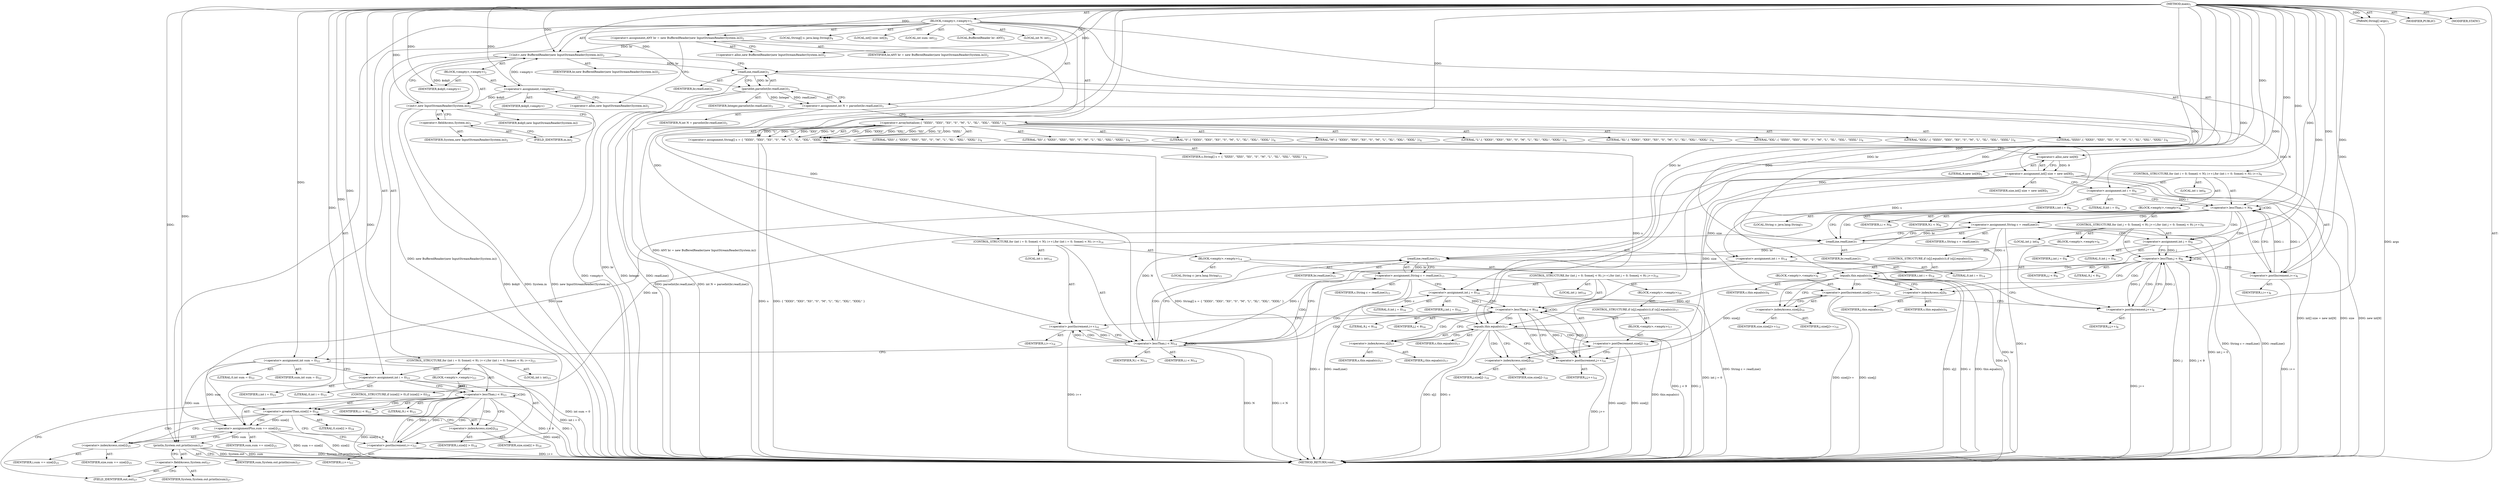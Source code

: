 digraph "main" {  
"19" [label = <(METHOD,main)<SUB>1</SUB>> ]
"20" [label = <(PARAM,String[] args)<SUB>1</SUB>> ]
"21" [label = <(BLOCK,&lt;empty&gt;,&lt;empty&gt;)<SUB>1</SUB>> ]
"4" [label = <(LOCAL,BufferedReader br: ANY)<SUB>2</SUB>> ]
"22" [label = <(&lt;operator&gt;.assignment,ANY br = new BufferedReader(new InputStreamReader(System.in)))<SUB>2</SUB>> ]
"23" [label = <(IDENTIFIER,br,ANY br = new BufferedReader(new InputStreamReader(System.in)))<SUB>2</SUB>> ]
"24" [label = <(&lt;operator&gt;.alloc,new BufferedReader(new InputStreamReader(System.in)))<SUB>2</SUB>> ]
"25" [label = <(&lt;init&gt;,new BufferedReader(new InputStreamReader(System.in)))<SUB>2</SUB>> ]
"3" [label = <(IDENTIFIER,br,new BufferedReader(new InputStreamReader(System.in)))<SUB>2</SUB>> ]
"26" [label = <(BLOCK,&lt;empty&gt;,&lt;empty&gt;)<SUB>2</SUB>> ]
"27" [label = <(&lt;operator&gt;.assignment,&lt;empty&gt;)> ]
"28" [label = <(IDENTIFIER,$obj0,&lt;empty&gt;)> ]
"29" [label = <(&lt;operator&gt;.alloc,new InputStreamReader(System.in))<SUB>2</SUB>> ]
"30" [label = <(&lt;init&gt;,new InputStreamReader(System.in))<SUB>2</SUB>> ]
"31" [label = <(IDENTIFIER,$obj0,new InputStreamReader(System.in))> ]
"32" [label = <(&lt;operator&gt;.fieldAccess,System.in)<SUB>2</SUB>> ]
"33" [label = <(IDENTIFIER,System,new InputStreamReader(System.in))<SUB>2</SUB>> ]
"34" [label = <(FIELD_IDENTIFIER,in,in)<SUB>2</SUB>> ]
"35" [label = <(IDENTIFIER,$obj0,&lt;empty&gt;)> ]
"36" [label = <(LOCAL,int N: int)<SUB>3</SUB>> ]
"37" [label = <(&lt;operator&gt;.assignment,int N = parseInt(br.readLine()))<SUB>3</SUB>> ]
"38" [label = <(IDENTIFIER,N,int N = parseInt(br.readLine()))<SUB>3</SUB>> ]
"39" [label = <(parseInt,parseInt(br.readLine()))<SUB>3</SUB>> ]
"40" [label = <(IDENTIFIER,Integer,parseInt(br.readLine()))<SUB>3</SUB>> ]
"41" [label = <(readLine,readLine())<SUB>3</SUB>> ]
"42" [label = <(IDENTIFIER,br,readLine())<SUB>3</SUB>> ]
"43" [label = <(LOCAL,String[] s: java.lang.String[])<SUB>4</SUB>> ]
"44" [label = <(&lt;operator&gt;.assignment,String[] s = { &quot;XXXS&quot;, &quot;XXS&quot;, &quot;XS&quot;, &quot;S&quot;, &quot;M&quot;, &quot;L&quot;, &quot;XL&quot;, &quot;XXL&quot;, &quot;XXXL&quot; })<SUB>4</SUB>> ]
"45" [label = <(IDENTIFIER,s,String[] s = { &quot;XXXS&quot;, &quot;XXS&quot;, &quot;XS&quot;, &quot;S&quot;, &quot;M&quot;, &quot;L&quot;, &quot;XL&quot;, &quot;XXL&quot;, &quot;XXXL&quot; })<SUB>4</SUB>> ]
"46" [label = <(&lt;operator&gt;.arrayInitializer,{ &quot;XXXS&quot;, &quot;XXS&quot;, &quot;XS&quot;, &quot;S&quot;, &quot;M&quot;, &quot;L&quot;, &quot;XL&quot;, &quot;XXL&quot;, &quot;XXXL&quot; })<SUB>4</SUB>> ]
"47" [label = <(LITERAL,&quot;XXXS&quot;,{ &quot;XXXS&quot;, &quot;XXS&quot;, &quot;XS&quot;, &quot;S&quot;, &quot;M&quot;, &quot;L&quot;, &quot;XL&quot;, &quot;XXL&quot;, &quot;XXXL&quot; })<SUB>4</SUB>> ]
"48" [label = <(LITERAL,&quot;XXS&quot;,{ &quot;XXXS&quot;, &quot;XXS&quot;, &quot;XS&quot;, &quot;S&quot;, &quot;M&quot;, &quot;L&quot;, &quot;XL&quot;, &quot;XXL&quot;, &quot;XXXL&quot; })<SUB>4</SUB>> ]
"49" [label = <(LITERAL,&quot;XS&quot;,{ &quot;XXXS&quot;, &quot;XXS&quot;, &quot;XS&quot;, &quot;S&quot;, &quot;M&quot;, &quot;L&quot;, &quot;XL&quot;, &quot;XXL&quot;, &quot;XXXL&quot; })<SUB>4</SUB>> ]
"50" [label = <(LITERAL,&quot;S&quot;,{ &quot;XXXS&quot;, &quot;XXS&quot;, &quot;XS&quot;, &quot;S&quot;, &quot;M&quot;, &quot;L&quot;, &quot;XL&quot;, &quot;XXL&quot;, &quot;XXXL&quot; })<SUB>4</SUB>> ]
"51" [label = <(LITERAL,&quot;M&quot;,{ &quot;XXXS&quot;, &quot;XXS&quot;, &quot;XS&quot;, &quot;S&quot;, &quot;M&quot;, &quot;L&quot;, &quot;XL&quot;, &quot;XXL&quot;, &quot;XXXL&quot; })<SUB>4</SUB>> ]
"52" [label = <(LITERAL,&quot;L&quot;,{ &quot;XXXS&quot;, &quot;XXS&quot;, &quot;XS&quot;, &quot;S&quot;, &quot;M&quot;, &quot;L&quot;, &quot;XL&quot;, &quot;XXL&quot;, &quot;XXXL&quot; })<SUB>4</SUB>> ]
"53" [label = <(LITERAL,&quot;XL&quot;,{ &quot;XXXS&quot;, &quot;XXS&quot;, &quot;XS&quot;, &quot;S&quot;, &quot;M&quot;, &quot;L&quot;, &quot;XL&quot;, &quot;XXL&quot;, &quot;XXXL&quot; })<SUB>4</SUB>> ]
"54" [label = <(LITERAL,&quot;XXL&quot;,{ &quot;XXXS&quot;, &quot;XXS&quot;, &quot;XS&quot;, &quot;S&quot;, &quot;M&quot;, &quot;L&quot;, &quot;XL&quot;, &quot;XXL&quot;, &quot;XXXL&quot; })<SUB>4</SUB>> ]
"55" [label = <(LITERAL,&quot;XXXL&quot;,{ &quot;XXXS&quot;, &quot;XXS&quot;, &quot;XS&quot;, &quot;S&quot;, &quot;M&quot;, &quot;L&quot;, &quot;XL&quot;, &quot;XXL&quot;, &quot;XXXL&quot; })<SUB>4</SUB>> ]
"56" [label = <(LOCAL,int[] size: int[])<SUB>5</SUB>> ]
"57" [label = <(&lt;operator&gt;.assignment,int[] size = new int[9])<SUB>5</SUB>> ]
"58" [label = <(IDENTIFIER,size,int[] size = new int[9])<SUB>5</SUB>> ]
"59" [label = <(&lt;operator&gt;.alloc,new int[9])> ]
"60" [label = <(LITERAL,9,new int[9])<SUB>5</SUB>> ]
"61" [label = <(CONTROL_STRUCTURE,for (int i = 0; Some(i &lt; N); i++),for (int i = 0; Some(i &lt; N); i++))<SUB>6</SUB>> ]
"62" [label = <(LOCAL,int i: int)<SUB>6</SUB>> ]
"63" [label = <(&lt;operator&gt;.assignment,int i = 0)<SUB>6</SUB>> ]
"64" [label = <(IDENTIFIER,i,int i = 0)<SUB>6</SUB>> ]
"65" [label = <(LITERAL,0,int i = 0)<SUB>6</SUB>> ]
"66" [label = <(&lt;operator&gt;.lessThan,i &lt; N)<SUB>6</SUB>> ]
"67" [label = <(IDENTIFIER,i,i &lt; N)<SUB>6</SUB>> ]
"68" [label = <(IDENTIFIER,N,i &lt; N)<SUB>6</SUB>> ]
"69" [label = <(&lt;operator&gt;.postIncrement,i++)<SUB>6</SUB>> ]
"70" [label = <(IDENTIFIER,i,i++)<SUB>6</SUB>> ]
"71" [label = <(BLOCK,&lt;empty&gt;,&lt;empty&gt;)<SUB>6</SUB>> ]
"72" [label = <(LOCAL,String c: java.lang.String)<SUB>7</SUB>> ]
"73" [label = <(&lt;operator&gt;.assignment,String c = readLine())<SUB>7</SUB>> ]
"74" [label = <(IDENTIFIER,c,String c = readLine())<SUB>7</SUB>> ]
"75" [label = <(readLine,readLine())<SUB>7</SUB>> ]
"76" [label = <(IDENTIFIER,br,readLine())<SUB>7</SUB>> ]
"77" [label = <(CONTROL_STRUCTURE,for (int j = 0; Some(j &lt; 9); j++),for (int j = 0; Some(j &lt; 9); j++))<SUB>8</SUB>> ]
"78" [label = <(LOCAL,int j: int)<SUB>8</SUB>> ]
"79" [label = <(&lt;operator&gt;.assignment,int j = 0)<SUB>8</SUB>> ]
"80" [label = <(IDENTIFIER,j,int j = 0)<SUB>8</SUB>> ]
"81" [label = <(LITERAL,0,int j = 0)<SUB>8</SUB>> ]
"82" [label = <(&lt;operator&gt;.lessThan,j &lt; 9)<SUB>8</SUB>> ]
"83" [label = <(IDENTIFIER,j,j &lt; 9)<SUB>8</SUB>> ]
"84" [label = <(LITERAL,9,j &lt; 9)<SUB>8</SUB>> ]
"85" [label = <(&lt;operator&gt;.postIncrement,j++)<SUB>8</SUB>> ]
"86" [label = <(IDENTIFIER,j,j++)<SUB>8</SUB>> ]
"87" [label = <(BLOCK,&lt;empty&gt;,&lt;empty&gt;)<SUB>8</SUB>> ]
"88" [label = <(CONTROL_STRUCTURE,if (s[j].equals(c)),if (s[j].equals(c)))<SUB>9</SUB>> ]
"89" [label = <(equals,this.equals(c))<SUB>9</SUB>> ]
"90" [label = <(&lt;operator&gt;.indexAccess,s[j])<SUB>9</SUB>> ]
"91" [label = <(IDENTIFIER,s,this.equals(c))<SUB>9</SUB>> ]
"92" [label = <(IDENTIFIER,j,this.equals(c))<SUB>9</SUB>> ]
"93" [label = <(IDENTIFIER,c,this.equals(c))<SUB>9</SUB>> ]
"94" [label = <(BLOCK,&lt;empty&gt;,&lt;empty&gt;)<SUB>9</SUB>> ]
"95" [label = <(&lt;operator&gt;.postIncrement,size[j]++)<SUB>10</SUB>> ]
"96" [label = <(&lt;operator&gt;.indexAccess,size[j])<SUB>10</SUB>> ]
"97" [label = <(IDENTIFIER,size,size[j]++)<SUB>10</SUB>> ]
"98" [label = <(IDENTIFIER,j,size[j]++)<SUB>10</SUB>> ]
"99" [label = <(CONTROL_STRUCTURE,for (int i = 0; Some(i &lt; N); i++),for (int i = 0; Some(i &lt; N); i++))<SUB>14</SUB>> ]
"100" [label = <(LOCAL,int i: int)<SUB>14</SUB>> ]
"101" [label = <(&lt;operator&gt;.assignment,int i = 0)<SUB>14</SUB>> ]
"102" [label = <(IDENTIFIER,i,int i = 0)<SUB>14</SUB>> ]
"103" [label = <(LITERAL,0,int i = 0)<SUB>14</SUB>> ]
"104" [label = <(&lt;operator&gt;.lessThan,i &lt; N)<SUB>14</SUB>> ]
"105" [label = <(IDENTIFIER,i,i &lt; N)<SUB>14</SUB>> ]
"106" [label = <(IDENTIFIER,N,i &lt; N)<SUB>14</SUB>> ]
"107" [label = <(&lt;operator&gt;.postIncrement,i++)<SUB>14</SUB>> ]
"108" [label = <(IDENTIFIER,i,i++)<SUB>14</SUB>> ]
"109" [label = <(BLOCK,&lt;empty&gt;,&lt;empty&gt;)<SUB>14</SUB>> ]
"110" [label = <(LOCAL,String c: java.lang.String)<SUB>15</SUB>> ]
"111" [label = <(&lt;operator&gt;.assignment,String c = readLine())<SUB>15</SUB>> ]
"112" [label = <(IDENTIFIER,c,String c = readLine())<SUB>15</SUB>> ]
"113" [label = <(readLine,readLine())<SUB>15</SUB>> ]
"114" [label = <(IDENTIFIER,br,readLine())<SUB>15</SUB>> ]
"115" [label = <(CONTROL_STRUCTURE,for (int j = 0; Some(j &lt; 9); j++),for (int j = 0; Some(j &lt; 9); j++))<SUB>16</SUB>> ]
"116" [label = <(LOCAL,int j: int)<SUB>16</SUB>> ]
"117" [label = <(&lt;operator&gt;.assignment,int j = 0)<SUB>16</SUB>> ]
"118" [label = <(IDENTIFIER,j,int j = 0)<SUB>16</SUB>> ]
"119" [label = <(LITERAL,0,int j = 0)<SUB>16</SUB>> ]
"120" [label = <(&lt;operator&gt;.lessThan,j &lt; 9)<SUB>16</SUB>> ]
"121" [label = <(IDENTIFIER,j,j &lt; 9)<SUB>16</SUB>> ]
"122" [label = <(LITERAL,9,j &lt; 9)<SUB>16</SUB>> ]
"123" [label = <(&lt;operator&gt;.postIncrement,j++)<SUB>16</SUB>> ]
"124" [label = <(IDENTIFIER,j,j++)<SUB>16</SUB>> ]
"125" [label = <(BLOCK,&lt;empty&gt;,&lt;empty&gt;)<SUB>16</SUB>> ]
"126" [label = <(CONTROL_STRUCTURE,if (s[j].equals(c)),if (s[j].equals(c)))<SUB>17</SUB>> ]
"127" [label = <(equals,this.equals(c))<SUB>17</SUB>> ]
"128" [label = <(&lt;operator&gt;.indexAccess,s[j])<SUB>17</SUB>> ]
"129" [label = <(IDENTIFIER,s,this.equals(c))<SUB>17</SUB>> ]
"130" [label = <(IDENTIFIER,j,this.equals(c))<SUB>17</SUB>> ]
"131" [label = <(IDENTIFIER,c,this.equals(c))<SUB>17</SUB>> ]
"132" [label = <(BLOCK,&lt;empty&gt;,&lt;empty&gt;)<SUB>17</SUB>> ]
"133" [label = <(&lt;operator&gt;.postDecrement,size[j]--)<SUB>18</SUB>> ]
"134" [label = <(&lt;operator&gt;.indexAccess,size[j])<SUB>18</SUB>> ]
"135" [label = <(IDENTIFIER,size,size[j]--)<SUB>18</SUB>> ]
"136" [label = <(IDENTIFIER,j,size[j]--)<SUB>18</SUB>> ]
"137" [label = <(LOCAL,int sum: int)<SUB>22</SUB>> ]
"138" [label = <(&lt;operator&gt;.assignment,int sum = 0)<SUB>22</SUB>> ]
"139" [label = <(IDENTIFIER,sum,int sum = 0)<SUB>22</SUB>> ]
"140" [label = <(LITERAL,0,int sum = 0)<SUB>22</SUB>> ]
"141" [label = <(CONTROL_STRUCTURE,for (int i = 0; Some(i &lt; 9); i++),for (int i = 0; Some(i &lt; 9); i++))<SUB>23</SUB>> ]
"142" [label = <(LOCAL,int i: int)<SUB>23</SUB>> ]
"143" [label = <(&lt;operator&gt;.assignment,int i = 0)<SUB>23</SUB>> ]
"144" [label = <(IDENTIFIER,i,int i = 0)<SUB>23</SUB>> ]
"145" [label = <(LITERAL,0,int i = 0)<SUB>23</SUB>> ]
"146" [label = <(&lt;operator&gt;.lessThan,i &lt; 9)<SUB>23</SUB>> ]
"147" [label = <(IDENTIFIER,i,i &lt; 9)<SUB>23</SUB>> ]
"148" [label = <(LITERAL,9,i &lt; 9)<SUB>23</SUB>> ]
"149" [label = <(&lt;operator&gt;.postIncrement,i++)<SUB>23</SUB>> ]
"150" [label = <(IDENTIFIER,i,i++)<SUB>23</SUB>> ]
"151" [label = <(BLOCK,&lt;empty&gt;,&lt;empty&gt;)<SUB>23</SUB>> ]
"152" [label = <(CONTROL_STRUCTURE,if (size[i] &gt; 0),if (size[i] &gt; 0))<SUB>24</SUB>> ]
"153" [label = <(&lt;operator&gt;.greaterThan,size[i] &gt; 0)<SUB>24</SUB>> ]
"154" [label = <(&lt;operator&gt;.indexAccess,size[i])<SUB>24</SUB>> ]
"155" [label = <(IDENTIFIER,size,size[i] &gt; 0)<SUB>24</SUB>> ]
"156" [label = <(IDENTIFIER,i,size[i] &gt; 0)<SUB>24</SUB>> ]
"157" [label = <(LITERAL,0,size[i] &gt; 0)<SUB>24</SUB>> ]
"158" [label = <(&lt;operator&gt;.assignmentPlus,sum += size[i])<SUB>25</SUB>> ]
"159" [label = <(IDENTIFIER,sum,sum += size[i])<SUB>25</SUB>> ]
"160" [label = <(&lt;operator&gt;.indexAccess,size[i])<SUB>25</SUB>> ]
"161" [label = <(IDENTIFIER,size,sum += size[i])<SUB>25</SUB>> ]
"162" [label = <(IDENTIFIER,i,sum += size[i])<SUB>25</SUB>> ]
"163" [label = <(println,System.out.println(sum))<SUB>27</SUB>> ]
"164" [label = <(&lt;operator&gt;.fieldAccess,System.out)<SUB>27</SUB>> ]
"165" [label = <(IDENTIFIER,System,System.out.println(sum))<SUB>27</SUB>> ]
"166" [label = <(FIELD_IDENTIFIER,out,out)<SUB>27</SUB>> ]
"167" [label = <(IDENTIFIER,sum,System.out.println(sum))<SUB>27</SUB>> ]
"168" [label = <(MODIFIER,PUBLIC)> ]
"169" [label = <(MODIFIER,STATIC)> ]
"170" [label = <(METHOD_RETURN,void)<SUB>1</SUB>> ]
  "19" -> "20"  [ label = "AST: "] 
  "19" -> "21"  [ label = "AST: "] 
  "19" -> "168"  [ label = "AST: "] 
  "19" -> "169"  [ label = "AST: "] 
  "19" -> "170"  [ label = "AST: "] 
  "21" -> "4"  [ label = "AST: "] 
  "21" -> "22"  [ label = "AST: "] 
  "21" -> "25"  [ label = "AST: "] 
  "21" -> "36"  [ label = "AST: "] 
  "21" -> "37"  [ label = "AST: "] 
  "21" -> "43"  [ label = "AST: "] 
  "21" -> "44"  [ label = "AST: "] 
  "21" -> "56"  [ label = "AST: "] 
  "21" -> "57"  [ label = "AST: "] 
  "21" -> "61"  [ label = "AST: "] 
  "21" -> "99"  [ label = "AST: "] 
  "21" -> "137"  [ label = "AST: "] 
  "21" -> "138"  [ label = "AST: "] 
  "21" -> "141"  [ label = "AST: "] 
  "21" -> "163"  [ label = "AST: "] 
  "22" -> "23"  [ label = "AST: "] 
  "22" -> "24"  [ label = "AST: "] 
  "25" -> "3"  [ label = "AST: "] 
  "25" -> "26"  [ label = "AST: "] 
  "26" -> "27"  [ label = "AST: "] 
  "26" -> "30"  [ label = "AST: "] 
  "26" -> "35"  [ label = "AST: "] 
  "27" -> "28"  [ label = "AST: "] 
  "27" -> "29"  [ label = "AST: "] 
  "30" -> "31"  [ label = "AST: "] 
  "30" -> "32"  [ label = "AST: "] 
  "32" -> "33"  [ label = "AST: "] 
  "32" -> "34"  [ label = "AST: "] 
  "37" -> "38"  [ label = "AST: "] 
  "37" -> "39"  [ label = "AST: "] 
  "39" -> "40"  [ label = "AST: "] 
  "39" -> "41"  [ label = "AST: "] 
  "41" -> "42"  [ label = "AST: "] 
  "44" -> "45"  [ label = "AST: "] 
  "44" -> "46"  [ label = "AST: "] 
  "46" -> "47"  [ label = "AST: "] 
  "46" -> "48"  [ label = "AST: "] 
  "46" -> "49"  [ label = "AST: "] 
  "46" -> "50"  [ label = "AST: "] 
  "46" -> "51"  [ label = "AST: "] 
  "46" -> "52"  [ label = "AST: "] 
  "46" -> "53"  [ label = "AST: "] 
  "46" -> "54"  [ label = "AST: "] 
  "46" -> "55"  [ label = "AST: "] 
  "57" -> "58"  [ label = "AST: "] 
  "57" -> "59"  [ label = "AST: "] 
  "59" -> "60"  [ label = "AST: "] 
  "61" -> "62"  [ label = "AST: "] 
  "61" -> "63"  [ label = "AST: "] 
  "61" -> "66"  [ label = "AST: "] 
  "61" -> "69"  [ label = "AST: "] 
  "61" -> "71"  [ label = "AST: "] 
  "63" -> "64"  [ label = "AST: "] 
  "63" -> "65"  [ label = "AST: "] 
  "66" -> "67"  [ label = "AST: "] 
  "66" -> "68"  [ label = "AST: "] 
  "69" -> "70"  [ label = "AST: "] 
  "71" -> "72"  [ label = "AST: "] 
  "71" -> "73"  [ label = "AST: "] 
  "71" -> "77"  [ label = "AST: "] 
  "73" -> "74"  [ label = "AST: "] 
  "73" -> "75"  [ label = "AST: "] 
  "75" -> "76"  [ label = "AST: "] 
  "77" -> "78"  [ label = "AST: "] 
  "77" -> "79"  [ label = "AST: "] 
  "77" -> "82"  [ label = "AST: "] 
  "77" -> "85"  [ label = "AST: "] 
  "77" -> "87"  [ label = "AST: "] 
  "79" -> "80"  [ label = "AST: "] 
  "79" -> "81"  [ label = "AST: "] 
  "82" -> "83"  [ label = "AST: "] 
  "82" -> "84"  [ label = "AST: "] 
  "85" -> "86"  [ label = "AST: "] 
  "87" -> "88"  [ label = "AST: "] 
  "88" -> "89"  [ label = "AST: "] 
  "88" -> "94"  [ label = "AST: "] 
  "89" -> "90"  [ label = "AST: "] 
  "89" -> "93"  [ label = "AST: "] 
  "90" -> "91"  [ label = "AST: "] 
  "90" -> "92"  [ label = "AST: "] 
  "94" -> "95"  [ label = "AST: "] 
  "95" -> "96"  [ label = "AST: "] 
  "96" -> "97"  [ label = "AST: "] 
  "96" -> "98"  [ label = "AST: "] 
  "99" -> "100"  [ label = "AST: "] 
  "99" -> "101"  [ label = "AST: "] 
  "99" -> "104"  [ label = "AST: "] 
  "99" -> "107"  [ label = "AST: "] 
  "99" -> "109"  [ label = "AST: "] 
  "101" -> "102"  [ label = "AST: "] 
  "101" -> "103"  [ label = "AST: "] 
  "104" -> "105"  [ label = "AST: "] 
  "104" -> "106"  [ label = "AST: "] 
  "107" -> "108"  [ label = "AST: "] 
  "109" -> "110"  [ label = "AST: "] 
  "109" -> "111"  [ label = "AST: "] 
  "109" -> "115"  [ label = "AST: "] 
  "111" -> "112"  [ label = "AST: "] 
  "111" -> "113"  [ label = "AST: "] 
  "113" -> "114"  [ label = "AST: "] 
  "115" -> "116"  [ label = "AST: "] 
  "115" -> "117"  [ label = "AST: "] 
  "115" -> "120"  [ label = "AST: "] 
  "115" -> "123"  [ label = "AST: "] 
  "115" -> "125"  [ label = "AST: "] 
  "117" -> "118"  [ label = "AST: "] 
  "117" -> "119"  [ label = "AST: "] 
  "120" -> "121"  [ label = "AST: "] 
  "120" -> "122"  [ label = "AST: "] 
  "123" -> "124"  [ label = "AST: "] 
  "125" -> "126"  [ label = "AST: "] 
  "126" -> "127"  [ label = "AST: "] 
  "126" -> "132"  [ label = "AST: "] 
  "127" -> "128"  [ label = "AST: "] 
  "127" -> "131"  [ label = "AST: "] 
  "128" -> "129"  [ label = "AST: "] 
  "128" -> "130"  [ label = "AST: "] 
  "132" -> "133"  [ label = "AST: "] 
  "133" -> "134"  [ label = "AST: "] 
  "134" -> "135"  [ label = "AST: "] 
  "134" -> "136"  [ label = "AST: "] 
  "138" -> "139"  [ label = "AST: "] 
  "138" -> "140"  [ label = "AST: "] 
  "141" -> "142"  [ label = "AST: "] 
  "141" -> "143"  [ label = "AST: "] 
  "141" -> "146"  [ label = "AST: "] 
  "141" -> "149"  [ label = "AST: "] 
  "141" -> "151"  [ label = "AST: "] 
  "143" -> "144"  [ label = "AST: "] 
  "143" -> "145"  [ label = "AST: "] 
  "146" -> "147"  [ label = "AST: "] 
  "146" -> "148"  [ label = "AST: "] 
  "149" -> "150"  [ label = "AST: "] 
  "151" -> "152"  [ label = "AST: "] 
  "152" -> "153"  [ label = "AST: "] 
  "152" -> "158"  [ label = "AST: "] 
  "153" -> "154"  [ label = "AST: "] 
  "153" -> "157"  [ label = "AST: "] 
  "154" -> "155"  [ label = "AST: "] 
  "154" -> "156"  [ label = "AST: "] 
  "158" -> "159"  [ label = "AST: "] 
  "158" -> "160"  [ label = "AST: "] 
  "160" -> "161"  [ label = "AST: "] 
  "160" -> "162"  [ label = "AST: "] 
  "163" -> "164"  [ label = "AST: "] 
  "163" -> "167"  [ label = "AST: "] 
  "164" -> "165"  [ label = "AST: "] 
  "164" -> "166"  [ label = "AST: "] 
  "22" -> "29"  [ label = "CFG: "] 
  "25" -> "41"  [ label = "CFG: "] 
  "37" -> "46"  [ label = "CFG: "] 
  "44" -> "59"  [ label = "CFG: "] 
  "57" -> "63"  [ label = "CFG: "] 
  "138" -> "143"  [ label = "CFG: "] 
  "163" -> "170"  [ label = "CFG: "] 
  "24" -> "22"  [ label = "CFG: "] 
  "39" -> "37"  [ label = "CFG: "] 
  "46" -> "44"  [ label = "CFG: "] 
  "59" -> "57"  [ label = "CFG: "] 
  "63" -> "66"  [ label = "CFG: "] 
  "66" -> "75"  [ label = "CFG: "] 
  "66" -> "101"  [ label = "CFG: "] 
  "69" -> "66"  [ label = "CFG: "] 
  "101" -> "104"  [ label = "CFG: "] 
  "104" -> "113"  [ label = "CFG: "] 
  "104" -> "138"  [ label = "CFG: "] 
  "107" -> "104"  [ label = "CFG: "] 
  "143" -> "146"  [ label = "CFG: "] 
  "146" -> "154"  [ label = "CFG: "] 
  "146" -> "166"  [ label = "CFG: "] 
  "149" -> "146"  [ label = "CFG: "] 
  "164" -> "163"  [ label = "CFG: "] 
  "27" -> "34"  [ label = "CFG: "] 
  "30" -> "25"  [ label = "CFG: "] 
  "41" -> "39"  [ label = "CFG: "] 
  "73" -> "79"  [ label = "CFG: "] 
  "111" -> "117"  [ label = "CFG: "] 
  "166" -> "164"  [ label = "CFG: "] 
  "29" -> "27"  [ label = "CFG: "] 
  "32" -> "30"  [ label = "CFG: "] 
  "75" -> "73"  [ label = "CFG: "] 
  "79" -> "82"  [ label = "CFG: "] 
  "82" -> "90"  [ label = "CFG: "] 
  "82" -> "69"  [ label = "CFG: "] 
  "85" -> "82"  [ label = "CFG: "] 
  "113" -> "111"  [ label = "CFG: "] 
  "117" -> "120"  [ label = "CFG: "] 
  "120" -> "128"  [ label = "CFG: "] 
  "120" -> "107"  [ label = "CFG: "] 
  "123" -> "120"  [ label = "CFG: "] 
  "153" -> "160"  [ label = "CFG: "] 
  "153" -> "149"  [ label = "CFG: "] 
  "158" -> "149"  [ label = "CFG: "] 
  "34" -> "32"  [ label = "CFG: "] 
  "154" -> "153"  [ label = "CFG: "] 
  "160" -> "158"  [ label = "CFG: "] 
  "89" -> "96"  [ label = "CFG: "] 
  "89" -> "85"  [ label = "CFG: "] 
  "127" -> "134"  [ label = "CFG: "] 
  "127" -> "123"  [ label = "CFG: "] 
  "90" -> "89"  [ label = "CFG: "] 
  "95" -> "85"  [ label = "CFG: "] 
  "128" -> "127"  [ label = "CFG: "] 
  "133" -> "123"  [ label = "CFG: "] 
  "96" -> "95"  [ label = "CFG: "] 
  "134" -> "133"  [ label = "CFG: "] 
  "19" -> "24"  [ label = "CFG: "] 
  "20" -> "170"  [ label = "DDG: args"] 
  "22" -> "170"  [ label = "DDG: ANY br = new BufferedReader(new InputStreamReader(System.in))"] 
  "27" -> "170"  [ label = "DDG: &lt;empty&gt;"] 
  "30" -> "170"  [ label = "DDG: $obj0"] 
  "30" -> "170"  [ label = "DDG: System.in"] 
  "30" -> "170"  [ label = "DDG: new InputStreamReader(System.in)"] 
  "25" -> "170"  [ label = "DDG: new BufferedReader(new InputStreamReader(System.in))"] 
  "41" -> "170"  [ label = "DDG: br"] 
  "39" -> "170"  [ label = "DDG: readLine()"] 
  "37" -> "170"  [ label = "DDG: parseInt(br.readLine())"] 
  "37" -> "170"  [ label = "DDG: int N = parseInt(br.readLine())"] 
  "44" -> "170"  [ label = "DDG: s"] 
  "44" -> "170"  [ label = "DDG: { &quot;XXXS&quot;, &quot;XXS&quot;, &quot;XS&quot;, &quot;S&quot;, &quot;M&quot;, &quot;L&quot;, &quot;XL&quot;, &quot;XXL&quot;, &quot;XXXL&quot; }"] 
  "44" -> "170"  [ label = "DDG: String[] s = { &quot;XXXS&quot;, &quot;XXS&quot;, &quot;XS&quot;, &quot;S&quot;, &quot;M&quot;, &quot;L&quot;, &quot;XL&quot;, &quot;XXL&quot;, &quot;XXXL&quot; }"] 
  "57" -> "170"  [ label = "DDG: size"] 
  "57" -> "170"  [ label = "DDG: new int[9]"] 
  "57" -> "170"  [ label = "DDG: int[] size = new int[9]"] 
  "104" -> "170"  [ label = "DDG: N"] 
  "104" -> "170"  [ label = "DDG: i &lt; N"] 
  "138" -> "170"  [ label = "DDG: int sum = 0"] 
  "143" -> "170"  [ label = "DDG: int i = 0"] 
  "146" -> "170"  [ label = "DDG: i"] 
  "146" -> "170"  [ label = "DDG: i &lt; 9"] 
  "163" -> "170"  [ label = "DDG: System.out"] 
  "163" -> "170"  [ label = "DDG: sum"] 
  "163" -> "170"  [ label = "DDG: System.out.println(sum)"] 
  "153" -> "170"  [ label = "DDG: size[i]"] 
  "153" -> "170"  [ label = "DDG: size[i] &gt; 0"] 
  "158" -> "170"  [ label = "DDG: size[i]"] 
  "158" -> "170"  [ label = "DDG: sum += size[i]"] 
  "149" -> "170"  [ label = "DDG: i++"] 
  "111" -> "170"  [ label = "DDG: c"] 
  "113" -> "170"  [ label = "DDG: br"] 
  "111" -> "170"  [ label = "DDG: readLine()"] 
  "111" -> "170"  [ label = "DDG: String c = readLine()"] 
  "117" -> "170"  [ label = "DDG: int j = 0"] 
  "120" -> "170"  [ label = "DDG: j"] 
  "120" -> "170"  [ label = "DDG: j &lt; 9"] 
  "107" -> "170"  [ label = "DDG: i++"] 
  "127" -> "170"  [ label = "DDG: s[j]"] 
  "127" -> "170"  [ label = "DDG: c"] 
  "127" -> "170"  [ label = "DDG: this.equals(c)"] 
  "133" -> "170"  [ label = "DDG: size[j]"] 
  "133" -> "170"  [ label = "DDG: size[j]--"] 
  "123" -> "170"  [ label = "DDG: j++"] 
  "73" -> "170"  [ label = "DDG: c"] 
  "75" -> "170"  [ label = "DDG: br"] 
  "73" -> "170"  [ label = "DDG: readLine()"] 
  "73" -> "170"  [ label = "DDG: String c = readLine()"] 
  "79" -> "170"  [ label = "DDG: int j = 0"] 
  "82" -> "170"  [ label = "DDG: j"] 
  "82" -> "170"  [ label = "DDG: j &lt; 9"] 
  "69" -> "170"  [ label = "DDG: i++"] 
  "89" -> "170"  [ label = "DDG: s[j]"] 
  "89" -> "170"  [ label = "DDG: c"] 
  "89" -> "170"  [ label = "DDG: this.equals(c)"] 
  "95" -> "170"  [ label = "DDG: size[j]"] 
  "95" -> "170"  [ label = "DDG: size[j]++"] 
  "85" -> "170"  [ label = "DDG: j++"] 
  "39" -> "170"  [ label = "DDG: Integer"] 
  "19" -> "20"  [ label = "DDG: "] 
  "19" -> "22"  [ label = "DDG: "] 
  "39" -> "37"  [ label = "DDG: Integer"] 
  "39" -> "37"  [ label = "DDG: readLine()"] 
  "46" -> "44"  [ label = "DDG: &quot;XXXS&quot;"] 
  "46" -> "44"  [ label = "DDG: &quot;XXL&quot;"] 
  "46" -> "44"  [ label = "DDG: &quot;XS&quot;"] 
  "46" -> "44"  [ label = "DDG: &quot;S&quot;"] 
  "46" -> "44"  [ label = "DDG: &quot;XXXL&quot;"] 
  "46" -> "44"  [ label = "DDG: &quot;L&quot;"] 
  "46" -> "44"  [ label = "DDG: &quot;XL&quot;"] 
  "46" -> "44"  [ label = "DDG: &quot;XXS&quot;"] 
  "46" -> "44"  [ label = "DDG: &quot;M&quot;"] 
  "59" -> "57"  [ label = "DDG: 9"] 
  "19" -> "138"  [ label = "DDG: "] 
  "22" -> "25"  [ label = "DDG: br"] 
  "19" -> "25"  [ label = "DDG: "] 
  "27" -> "25"  [ label = "DDG: &lt;empty&gt;"] 
  "30" -> "25"  [ label = "DDG: $obj0"] 
  "19" -> "63"  [ label = "DDG: "] 
  "19" -> "101"  [ label = "DDG: "] 
  "19" -> "143"  [ label = "DDG: "] 
  "138" -> "163"  [ label = "DDG: sum"] 
  "158" -> "163"  [ label = "DDG: sum"] 
  "19" -> "163"  [ label = "DDG: "] 
  "19" -> "27"  [ label = "DDG: "] 
  "19" -> "35"  [ label = "DDG: "] 
  "19" -> "39"  [ label = "DDG: "] 
  "41" -> "39"  [ label = "DDG: br"] 
  "19" -> "46"  [ label = "DDG: "] 
  "19" -> "59"  [ label = "DDG: "] 
  "63" -> "66"  [ label = "DDG: i"] 
  "69" -> "66"  [ label = "DDG: i"] 
  "19" -> "66"  [ label = "DDG: "] 
  "37" -> "66"  [ label = "DDG: N"] 
  "66" -> "69"  [ label = "DDG: i"] 
  "19" -> "69"  [ label = "DDG: "] 
  "75" -> "73"  [ label = "DDG: br"] 
  "101" -> "104"  [ label = "DDG: i"] 
  "107" -> "104"  [ label = "DDG: i"] 
  "19" -> "104"  [ label = "DDG: "] 
  "66" -> "104"  [ label = "DDG: N"] 
  "104" -> "107"  [ label = "DDG: i"] 
  "19" -> "107"  [ label = "DDG: "] 
  "113" -> "111"  [ label = "DDG: br"] 
  "143" -> "146"  [ label = "DDG: i"] 
  "149" -> "146"  [ label = "DDG: i"] 
  "19" -> "146"  [ label = "DDG: "] 
  "146" -> "149"  [ label = "DDG: i"] 
  "19" -> "149"  [ label = "DDG: "] 
  "27" -> "30"  [ label = "DDG: $obj0"] 
  "19" -> "30"  [ label = "DDG: "] 
  "25" -> "41"  [ label = "DDG: br"] 
  "19" -> "41"  [ label = "DDG: "] 
  "19" -> "79"  [ label = "DDG: "] 
  "19" -> "117"  [ label = "DDG: "] 
  "57" -> "158"  [ label = "DDG: size"] 
  "153" -> "158"  [ label = "DDG: size[i]"] 
  "41" -> "75"  [ label = "DDG: br"] 
  "19" -> "75"  [ label = "DDG: "] 
  "79" -> "82"  [ label = "DDG: j"] 
  "85" -> "82"  [ label = "DDG: j"] 
  "19" -> "82"  [ label = "DDG: "] 
  "82" -> "85"  [ label = "DDG: j"] 
  "19" -> "85"  [ label = "DDG: "] 
  "41" -> "113"  [ label = "DDG: br"] 
  "75" -> "113"  [ label = "DDG: br"] 
  "19" -> "113"  [ label = "DDG: "] 
  "117" -> "120"  [ label = "DDG: j"] 
  "123" -> "120"  [ label = "DDG: j"] 
  "19" -> "120"  [ label = "DDG: "] 
  "120" -> "123"  [ label = "DDG: j"] 
  "19" -> "123"  [ label = "DDG: "] 
  "57" -> "153"  [ label = "DDG: size"] 
  "19" -> "153"  [ label = "DDG: "] 
  "138" -> "158"  [ label = "DDG: sum"] 
  "19" -> "158"  [ label = "DDG: "] 
  "44" -> "89"  [ label = "DDG: s"] 
  "73" -> "89"  [ label = "DDG: c"] 
  "19" -> "89"  [ label = "DDG: "] 
  "44" -> "127"  [ label = "DDG: s"] 
  "89" -> "127"  [ label = "DDG: s[j]"] 
  "111" -> "127"  [ label = "DDG: c"] 
  "19" -> "127"  [ label = "DDG: "] 
  "57" -> "95"  [ label = "DDG: size"] 
  "57" -> "133"  [ label = "DDG: size"] 
  "95" -> "133"  [ label = "DDG: size[j]"] 
  "66" -> "73"  [ label = "CDG: "] 
  "66" -> "66"  [ label = "CDG: "] 
  "66" -> "75"  [ label = "CDG: "] 
  "66" -> "69"  [ label = "CDG: "] 
  "66" -> "82"  [ label = "CDG: "] 
  "66" -> "79"  [ label = "CDG: "] 
  "104" -> "107"  [ label = "CDG: "] 
  "104" -> "120"  [ label = "CDG: "] 
  "104" -> "113"  [ label = "CDG: "] 
  "104" -> "104"  [ label = "CDG: "] 
  "104" -> "117"  [ label = "CDG: "] 
  "104" -> "111"  [ label = "CDG: "] 
  "146" -> "154"  [ label = "CDG: "] 
  "146" -> "146"  [ label = "CDG: "] 
  "146" -> "149"  [ label = "CDG: "] 
  "146" -> "153"  [ label = "CDG: "] 
  "82" -> "89"  [ label = "CDG: "] 
  "82" -> "85"  [ label = "CDG: "] 
  "82" -> "82"  [ label = "CDG: "] 
  "82" -> "90"  [ label = "CDG: "] 
  "120" -> "120"  [ label = "CDG: "] 
  "120" -> "128"  [ label = "CDG: "] 
  "120" -> "123"  [ label = "CDG: "] 
  "120" -> "127"  [ label = "CDG: "] 
  "153" -> "160"  [ label = "CDG: "] 
  "153" -> "158"  [ label = "CDG: "] 
  "89" -> "96"  [ label = "CDG: "] 
  "89" -> "95"  [ label = "CDG: "] 
  "127" -> "134"  [ label = "CDG: "] 
  "127" -> "133"  [ label = "CDG: "] 
}
